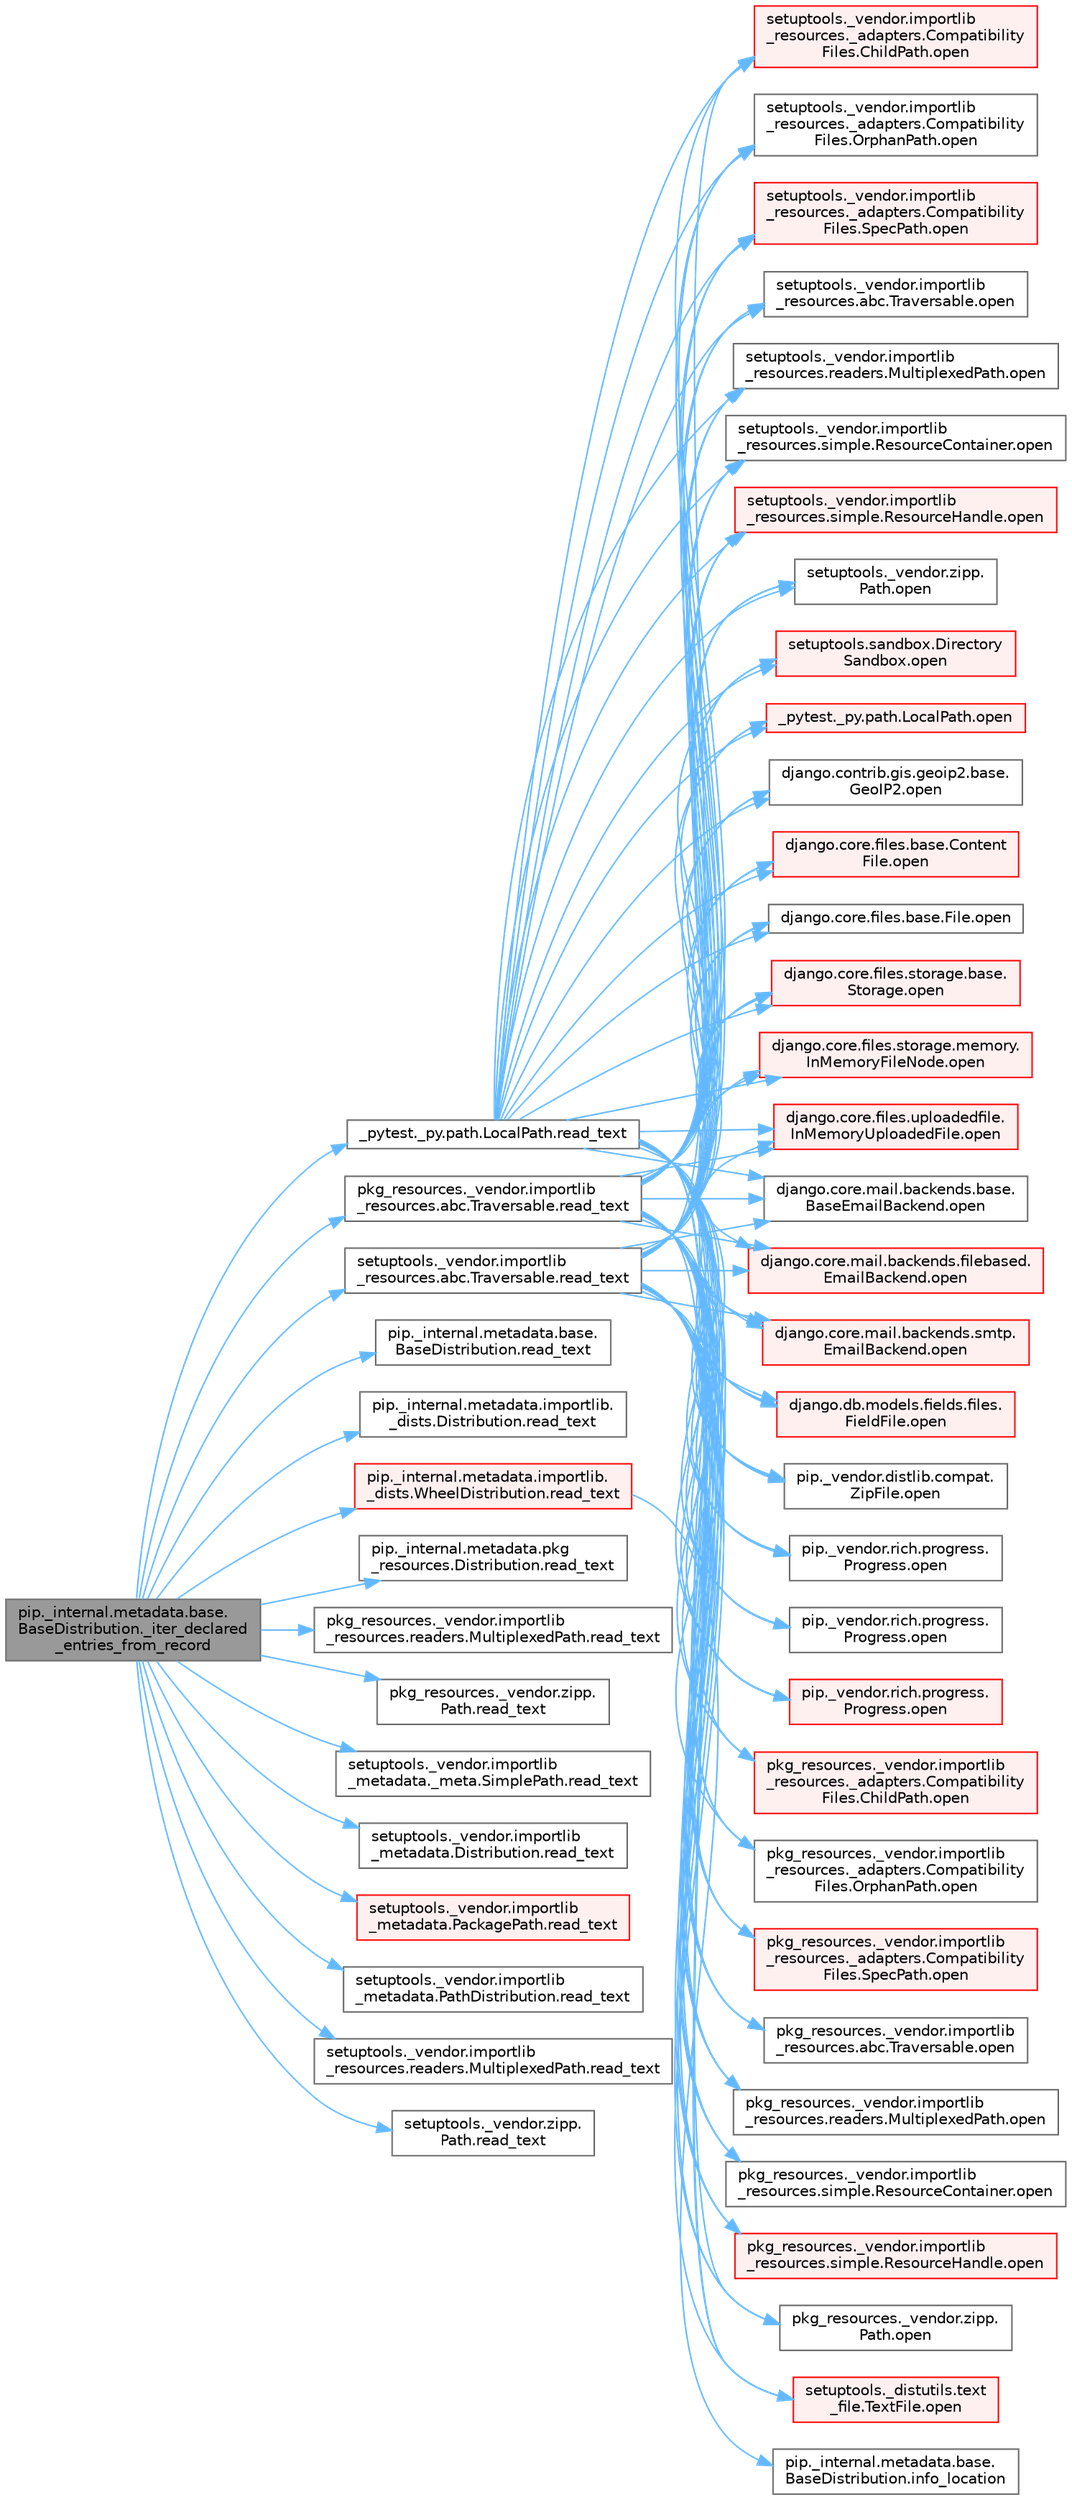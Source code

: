 digraph "pip._internal.metadata.base.BaseDistribution._iter_declared_entries_from_record"
{
 // LATEX_PDF_SIZE
  bgcolor="transparent";
  edge [fontname=Helvetica,fontsize=10,labelfontname=Helvetica,labelfontsize=10];
  node [fontname=Helvetica,fontsize=10,shape=box,height=0.2,width=0.4];
  rankdir="LR";
  Node1 [id="Node000001",label="pip._internal.metadata.base.\lBaseDistribution._iter_declared\l_entries_from_record",height=0.2,width=0.4,color="gray40", fillcolor="grey60", style="filled", fontcolor="black",tooltip=" "];
  Node1 -> Node2 [id="edge1_Node000001_Node000002",color="steelblue1",style="solid",tooltip=" "];
  Node2 [id="Node000002",label="_pytest._py.path.LocalPath.read_text",height=0.2,width=0.4,color="grey40", fillcolor="white", style="filled",URL="$class__pytest_1_1__py_1_1path_1_1_local_path.html#aea3efa14b998c32e27f6604263858398",tooltip=" "];
  Node2 -> Node3 [id="edge2_Node000002_Node000003",color="steelblue1",style="solid",tooltip=" "];
  Node3 [id="Node000003",label="_pytest._py.path.LocalPath.open",height=0.2,width=0.4,color="red", fillcolor="#FFF0F0", style="filled",URL="$class__pytest_1_1__py_1_1path_1_1_local_path.html#ac72dbda993b11dc52a738bfc6267dda0",tooltip=" "];
  Node2 -> Node27 [id="edge3_Node000002_Node000027",color="steelblue1",style="solid",tooltip=" "];
  Node27 [id="Node000027",label="django.contrib.gis.geoip2.base.\lGeoIP2.open",height=0.2,width=0.4,color="grey40", fillcolor="white", style="filled",URL="$classdjango_1_1contrib_1_1gis_1_1geoip2_1_1base_1_1_geo_i_p2.html#a39b20c40f1d3f4e4a37f9a4b8cd40e4d",tooltip=" "];
  Node2 -> Node28 [id="edge4_Node000002_Node000028",color="steelblue1",style="solid",tooltip=" "];
  Node28 [id="Node000028",label="django.core.files.base.Content\lFile.open",height=0.2,width=0.4,color="red", fillcolor="#FFF0F0", style="filled",URL="$classdjango_1_1core_1_1files_1_1base_1_1_content_file.html#a2d9c2fb349c078834c401c23b3b10250",tooltip=" "];
  Node2 -> Node258 [id="edge5_Node000002_Node000258",color="steelblue1",style="solid",tooltip=" "];
  Node258 [id="Node000258",label="django.core.files.base.File.open",height=0.2,width=0.4,color="grey40", fillcolor="white", style="filled",URL="$classdjango_1_1core_1_1files_1_1base_1_1_file.html#a77453efc21bb631b97bff9f6aff27eb1",tooltip=" "];
  Node2 -> Node259 [id="edge6_Node000002_Node000259",color="steelblue1",style="solid",tooltip=" "];
  Node259 [id="Node000259",label="django.core.files.storage.base.\lStorage.open",height=0.2,width=0.4,color="red", fillcolor="#FFF0F0", style="filled",URL="$classdjango_1_1core_1_1files_1_1storage_1_1base_1_1_storage.html#a83f5a2f19c0564c4a1732f88b32c4b49",tooltip=" "];
  Node2 -> Node397 [id="edge7_Node000002_Node000397",color="steelblue1",style="solid",tooltip=" "];
  Node397 [id="Node000397",label="django.core.files.storage.memory.\lInMemoryFileNode.open",height=0.2,width=0.4,color="red", fillcolor="#FFF0F0", style="filled",URL="$classdjango_1_1core_1_1files_1_1storage_1_1memory_1_1_in_memory_file_node.html#a5c6b58cc9c725338da58591f6c689798",tooltip=" "];
  Node2 -> Node401 [id="edge8_Node000002_Node000401",color="steelblue1",style="solid",tooltip=" "];
  Node401 [id="Node000401",label="django.core.files.uploadedfile.\lInMemoryUploadedFile.open",height=0.2,width=0.4,color="red", fillcolor="#FFF0F0", style="filled",URL="$classdjango_1_1core_1_1files_1_1uploadedfile_1_1_in_memory_uploaded_file.html#a7f211d59dc27d050a61d27ca2e0f5f40",tooltip=" "];
  Node2 -> Node402 [id="edge9_Node000002_Node000402",color="steelblue1",style="solid",tooltip=" "];
  Node402 [id="Node000402",label="django.core.mail.backends.base.\lBaseEmailBackend.open",height=0.2,width=0.4,color="grey40", fillcolor="white", style="filled",URL="$classdjango_1_1core_1_1mail_1_1backends_1_1base_1_1_base_email_backend.html#af6f1cc1a0a6e09c1461109c5dab1557b",tooltip=" "];
  Node2 -> Node403 [id="edge10_Node000002_Node000403",color="steelblue1",style="solid",tooltip=" "];
  Node403 [id="Node000403",label="django.core.mail.backends.filebased.\lEmailBackend.open",height=0.2,width=0.4,color="red", fillcolor="#FFF0F0", style="filled",URL="$classdjango_1_1core_1_1mail_1_1backends_1_1filebased_1_1_email_backend.html#acc1a9fd1f47e8c6b22587d70427d0bf9",tooltip=" "];
  Node2 -> Node404 [id="edge11_Node000002_Node000404",color="steelblue1",style="solid",tooltip=" "];
  Node404 [id="Node000404",label="django.core.mail.backends.smtp.\lEmailBackend.open",height=0.2,width=0.4,color="red", fillcolor="#FFF0F0", style="filled",URL="$classdjango_1_1core_1_1mail_1_1backends_1_1smtp_1_1_email_backend.html#a739b3a346c87c0fd9854f988b8a4dd3a",tooltip=" "];
  Node2 -> Node424 [id="edge12_Node000002_Node000424",color="steelblue1",style="solid",tooltip=" "];
  Node424 [id="Node000424",label="django.db.models.fields.files.\lFieldFile.open",height=0.2,width=0.4,color="red", fillcolor="#FFF0F0", style="filled",URL="$classdjango_1_1db_1_1models_1_1fields_1_1files_1_1_field_file.html#ac17332adacb50b3ff23da63ecbe5561f",tooltip=" "];
  Node2 -> Node944 [id="edge13_Node000002_Node000944",color="steelblue1",style="solid",tooltip=" "];
  Node944 [id="Node000944",label="pip._vendor.distlib.compat.\lZipFile.open",height=0.2,width=0.4,color="grey40", fillcolor="white", style="filled",URL="$classpip_1_1__vendor_1_1distlib_1_1compat_1_1_zip_file.html#a50609c5c9b216af3068c9c2881abdeda",tooltip=" "];
  Node2 -> Node945 [id="edge14_Node000002_Node000945",color="steelblue1",style="solid",tooltip=" "];
  Node945 [id="Node000945",label="pip._vendor.rich.progress.\lProgress.open",height=0.2,width=0.4,color="grey40", fillcolor="white", style="filled",URL="$classpip_1_1__vendor_1_1rich_1_1progress_1_1_progress.html#a4191cf7b2aa691672113b93721a54ec3",tooltip=" "];
  Node2 -> Node946 [id="edge15_Node000002_Node000946",color="steelblue1",style="solid",tooltip=" "];
  Node946 [id="Node000946",label="pip._vendor.rich.progress.\lProgress.open",height=0.2,width=0.4,color="grey40", fillcolor="white", style="filled",URL="$classpip_1_1__vendor_1_1rich_1_1progress_1_1_progress.html#a4311f481b1ced83aa9a73d40166f53c8",tooltip=" "];
  Node2 -> Node947 [id="edge16_Node000002_Node000947",color="steelblue1",style="solid",tooltip=" "];
  Node947 [id="Node000947",label="pip._vendor.rich.progress.\lProgress.open",height=0.2,width=0.4,color="red", fillcolor="#FFF0F0", style="filled",URL="$classpip_1_1__vendor_1_1rich_1_1progress_1_1_progress.html#a204bface9fc63d04e72844b751bcd8e3",tooltip=" "];
  Node2 -> Node2451 [id="edge17_Node000002_Node002451",color="steelblue1",style="solid",tooltip=" "];
  Node2451 [id="Node002451",label="pkg_resources._vendor.importlib\l_resources._adapters.Compatibility\lFiles.ChildPath.open",height=0.2,width=0.4,color="red", fillcolor="#FFF0F0", style="filled",URL="$classpkg__resources_1_1__vendor_1_1importlib__resources_1_1__adapters_1_1_compatibility_files_1_1_child_path.html#ab1f332324be2f6936683457a7326a7d8",tooltip=" "];
  Node2 -> Node2453 [id="edge18_Node000002_Node002453",color="steelblue1",style="solid",tooltip=" "];
  Node2453 [id="Node002453",label="pkg_resources._vendor.importlib\l_resources._adapters.Compatibility\lFiles.OrphanPath.open",height=0.2,width=0.4,color="grey40", fillcolor="white", style="filled",URL="$classpkg__resources_1_1__vendor_1_1importlib__resources_1_1__adapters_1_1_compatibility_files_1_1_orphan_path.html#ad2a41dfb5cde13b349bb44d4e8e6ae71",tooltip=" "];
  Node2 -> Node2454 [id="edge19_Node000002_Node002454",color="steelblue1",style="solid",tooltip=" "];
  Node2454 [id="Node002454",label="pkg_resources._vendor.importlib\l_resources._adapters.Compatibility\lFiles.SpecPath.open",height=0.2,width=0.4,color="red", fillcolor="#FFF0F0", style="filled",URL="$classpkg__resources_1_1__vendor_1_1importlib__resources_1_1__adapters_1_1_compatibility_files_1_1_spec_path.html#ac93bb25e446c29d87ac989f93afaa1d8",tooltip=" "];
  Node2 -> Node2455 [id="edge20_Node000002_Node002455",color="steelblue1",style="solid",tooltip=" "];
  Node2455 [id="Node002455",label="pkg_resources._vendor.importlib\l_resources.abc.Traversable.open",height=0.2,width=0.4,color="grey40", fillcolor="white", style="filled",URL="$classpkg__resources_1_1__vendor_1_1importlib__resources_1_1abc_1_1_traversable.html#a5438622e9f41acacf8b4899a341295f0",tooltip=" "];
  Node2 -> Node2456 [id="edge21_Node000002_Node002456",color="steelblue1",style="solid",tooltip=" "];
  Node2456 [id="Node002456",label="pkg_resources._vendor.importlib\l_resources.readers.MultiplexedPath.open",height=0.2,width=0.4,color="grey40", fillcolor="white", style="filled",URL="$classpkg__resources_1_1__vendor_1_1importlib__resources_1_1readers_1_1_multiplexed_path.html#ad59bf2137dac759a5d75f378375e5cef",tooltip=" "];
  Node2 -> Node2457 [id="edge22_Node000002_Node002457",color="steelblue1",style="solid",tooltip=" "];
  Node2457 [id="Node002457",label="pkg_resources._vendor.importlib\l_resources.simple.ResourceContainer.open",height=0.2,width=0.4,color="grey40", fillcolor="white", style="filled",URL="$classpkg__resources_1_1__vendor_1_1importlib__resources_1_1simple_1_1_resource_container.html#aee34c464d2049a22c346f2a99273c06e",tooltip=" "];
  Node2 -> Node2458 [id="edge23_Node000002_Node002458",color="steelblue1",style="solid",tooltip=" "];
  Node2458 [id="Node002458",label="pkg_resources._vendor.importlib\l_resources.simple.ResourceHandle.open",height=0.2,width=0.4,color="red", fillcolor="#FFF0F0", style="filled",URL="$classpkg__resources_1_1__vendor_1_1importlib__resources_1_1simple_1_1_resource_handle.html#a1544d084d2972991077975104f50d515",tooltip=" "];
  Node2 -> Node2459 [id="edge24_Node000002_Node002459",color="steelblue1",style="solid",tooltip=" "];
  Node2459 [id="Node002459",label="pkg_resources._vendor.zipp.\lPath.open",height=0.2,width=0.4,color="grey40", fillcolor="white", style="filled",URL="$classpkg__resources_1_1__vendor_1_1zipp_1_1_path.html#ad84d98ae680510e39d25336aa95b481c",tooltip=" "];
  Node2 -> Node2460 [id="edge25_Node000002_Node002460",color="steelblue1",style="solid",tooltip=" "];
  Node2460 [id="Node002460",label="setuptools._distutils.text\l_file.TextFile.open",height=0.2,width=0.4,color="red", fillcolor="#FFF0F0", style="filled",URL="$classsetuptools_1_1__distutils_1_1text__file_1_1_text_file.html#ab568abcef363b1b422cddfead42e68b2",tooltip=" "];
  Node2 -> Node2461 [id="edge26_Node000002_Node002461",color="steelblue1",style="solid",tooltip=" "];
  Node2461 [id="Node002461",label="setuptools._vendor.importlib\l_resources._adapters.Compatibility\lFiles.ChildPath.open",height=0.2,width=0.4,color="red", fillcolor="#FFF0F0", style="filled",URL="$classsetuptools_1_1__vendor_1_1importlib__resources_1_1__adapters_1_1_compatibility_files_1_1_child_path.html#abf8eeead4d2a3df60fec916086b03a17",tooltip=" "];
  Node2 -> Node2463 [id="edge27_Node000002_Node002463",color="steelblue1",style="solid",tooltip=" "];
  Node2463 [id="Node002463",label="setuptools._vendor.importlib\l_resources._adapters.Compatibility\lFiles.OrphanPath.open",height=0.2,width=0.4,color="grey40", fillcolor="white", style="filled",URL="$classsetuptools_1_1__vendor_1_1importlib__resources_1_1__adapters_1_1_compatibility_files_1_1_orphan_path.html#abbd65a2bd46e802bfc639e78175540a8",tooltip=" "];
  Node2 -> Node2464 [id="edge28_Node000002_Node002464",color="steelblue1",style="solid",tooltip=" "];
  Node2464 [id="Node002464",label="setuptools._vendor.importlib\l_resources._adapters.Compatibility\lFiles.SpecPath.open",height=0.2,width=0.4,color="red", fillcolor="#FFF0F0", style="filled",URL="$classsetuptools_1_1__vendor_1_1importlib__resources_1_1__adapters_1_1_compatibility_files_1_1_spec_path.html#af6b2df84b03ffa654b77ff6fae29d330",tooltip=" "];
  Node2 -> Node2465 [id="edge29_Node000002_Node002465",color="steelblue1",style="solid",tooltip=" "];
  Node2465 [id="Node002465",label="setuptools._vendor.importlib\l_resources.abc.Traversable.open",height=0.2,width=0.4,color="grey40", fillcolor="white", style="filled",URL="$classsetuptools_1_1__vendor_1_1importlib__resources_1_1abc_1_1_traversable.html#a535dd7358ee5c0d8eb2c6cfadf07e290",tooltip=" "];
  Node2 -> Node2466 [id="edge30_Node000002_Node002466",color="steelblue1",style="solid",tooltip=" "];
  Node2466 [id="Node002466",label="setuptools._vendor.importlib\l_resources.readers.MultiplexedPath.open",height=0.2,width=0.4,color="grey40", fillcolor="white", style="filled",URL="$classsetuptools_1_1__vendor_1_1importlib__resources_1_1readers_1_1_multiplexed_path.html#a2e2d5559186766fb3421749398286f16",tooltip=" "];
  Node2 -> Node2467 [id="edge31_Node000002_Node002467",color="steelblue1",style="solid",tooltip=" "];
  Node2467 [id="Node002467",label="setuptools._vendor.importlib\l_resources.simple.ResourceContainer.open",height=0.2,width=0.4,color="grey40", fillcolor="white", style="filled",URL="$classsetuptools_1_1__vendor_1_1importlib__resources_1_1simple_1_1_resource_container.html#a5552bf43402a6b26e3066d7c5f7c194e",tooltip=" "];
  Node2 -> Node2468 [id="edge32_Node000002_Node002468",color="steelblue1",style="solid",tooltip=" "];
  Node2468 [id="Node002468",label="setuptools._vendor.importlib\l_resources.simple.ResourceHandle.open",height=0.2,width=0.4,color="red", fillcolor="#FFF0F0", style="filled",URL="$classsetuptools_1_1__vendor_1_1importlib__resources_1_1simple_1_1_resource_handle.html#abbfb7b16f37e2ab8a50ba8b5f8259eea",tooltip=" "];
  Node2 -> Node2469 [id="edge33_Node000002_Node002469",color="steelblue1",style="solid",tooltip=" "];
  Node2469 [id="Node002469",label="setuptools._vendor.zipp.\lPath.open",height=0.2,width=0.4,color="grey40", fillcolor="white", style="filled",URL="$classsetuptools_1_1__vendor_1_1zipp_1_1_path.html#a53bba5396c4e641bfc3dcbd7b5c14042",tooltip=" "];
  Node2 -> Node2470 [id="edge34_Node000002_Node002470",color="steelblue1",style="solid",tooltip=" "];
  Node2470 [id="Node002470",label="setuptools.sandbox.Directory\lSandbox.open",height=0.2,width=0.4,color="red", fillcolor="#FFF0F0", style="filled",URL="$classsetuptools_1_1sandbox_1_1_directory_sandbox.html#a511d2b442bd19a4a6315c686aa9b3a42",tooltip=" "];
  Node1 -> Node389 [id="edge35_Node000001_Node000389",color="steelblue1",style="solid",tooltip=" "];
  Node389 [id="Node000389",label="pip._internal.metadata.base.\lBaseDistribution.read_text",height=0.2,width=0.4,color="grey40", fillcolor="white", style="filled",URL="$classpip_1_1__internal_1_1metadata_1_1base_1_1_base_distribution.html#aee8b95b847303b9f182a3e50fa87117b",tooltip=" "];
  Node1 -> Node390 [id="edge36_Node000001_Node000390",color="steelblue1",style="solid",tooltip=" "];
  Node390 [id="Node000390",label="pip._internal.metadata.importlib.\l_dists.Distribution.read_text",height=0.2,width=0.4,color="grey40", fillcolor="white", style="filled",URL="$classpip_1_1__internal_1_1metadata_1_1importlib_1_1__dists_1_1_distribution.html#a021582f7f44124b7bb65f852028af7b3",tooltip=" "];
  Node1 -> Node391 [id="edge37_Node000001_Node000391",color="steelblue1",style="solid",tooltip=" "];
  Node391 [id="Node000391",label="pip._internal.metadata.importlib.\l_dists.WheelDistribution.read_text",height=0.2,width=0.4,color="red", fillcolor="#FFF0F0", style="filled",URL="$classpip_1_1__internal_1_1metadata_1_1importlib_1_1__dists_1_1_wheel_distribution.html#aa3193bac38c166aa24bce971bf339d08",tooltip=" "];
  Node391 -> Node392 [id="edge38_Node000391_Node000392",color="steelblue1",style="solid",tooltip=" "];
  Node392 [id="Node000392",label="pip._internal.metadata.base.\lBaseDistribution.info_location",height=0.2,width=0.4,color="grey40", fillcolor="white", style="filled",URL="$classpip_1_1__internal_1_1metadata_1_1base_1_1_base_distribution.html#a56619abc0475c8d438b991f8d8e1a055",tooltip=" "];
  Node1 -> Node395 [id="edge39_Node000001_Node000395",color="steelblue1",style="solid",tooltip=" "];
  Node395 [id="Node000395",label="pip._internal.metadata.pkg\l_resources.Distribution.read_text",height=0.2,width=0.4,color="grey40", fillcolor="white", style="filled",URL="$classpip_1_1__internal_1_1metadata_1_1pkg__resources_1_1_distribution.html#a0cf924ce0fc51f545d24d00b1e62d304",tooltip=" "];
  Node1 -> Node396 [id="edge40_Node000001_Node000396",color="steelblue1",style="solid",tooltip=" "];
  Node396 [id="Node000396",label="pkg_resources._vendor.importlib\l_resources.abc.Traversable.read_text",height=0.2,width=0.4,color="grey40", fillcolor="white", style="filled",URL="$classpkg__resources_1_1__vendor_1_1importlib__resources_1_1abc_1_1_traversable.html#a2fa0982edeea4b5f1a38953c1d81f10b",tooltip=" "];
  Node396 -> Node3 [id="edge41_Node000396_Node000003",color="steelblue1",style="solid",tooltip=" "];
  Node396 -> Node27 [id="edge42_Node000396_Node000027",color="steelblue1",style="solid",tooltip=" "];
  Node396 -> Node28 [id="edge43_Node000396_Node000028",color="steelblue1",style="solid",tooltip=" "];
  Node396 -> Node258 [id="edge44_Node000396_Node000258",color="steelblue1",style="solid",tooltip=" "];
  Node396 -> Node259 [id="edge45_Node000396_Node000259",color="steelblue1",style="solid",tooltip=" "];
  Node396 -> Node397 [id="edge46_Node000396_Node000397",color="steelblue1",style="solid",tooltip=" "];
  Node396 -> Node401 [id="edge47_Node000396_Node000401",color="steelblue1",style="solid",tooltip=" "];
  Node396 -> Node402 [id="edge48_Node000396_Node000402",color="steelblue1",style="solid",tooltip=" "];
  Node396 -> Node403 [id="edge49_Node000396_Node000403",color="steelblue1",style="solid",tooltip=" "];
  Node396 -> Node404 [id="edge50_Node000396_Node000404",color="steelblue1",style="solid",tooltip=" "];
  Node396 -> Node424 [id="edge51_Node000396_Node000424",color="steelblue1",style="solid",tooltip=" "];
  Node396 -> Node944 [id="edge52_Node000396_Node000944",color="steelblue1",style="solid",tooltip=" "];
  Node396 -> Node945 [id="edge53_Node000396_Node000945",color="steelblue1",style="solid",tooltip=" "];
  Node396 -> Node946 [id="edge54_Node000396_Node000946",color="steelblue1",style="solid",tooltip=" "];
  Node396 -> Node947 [id="edge55_Node000396_Node000947",color="steelblue1",style="solid",tooltip=" "];
  Node396 -> Node2451 [id="edge56_Node000396_Node002451",color="steelblue1",style="solid",tooltip=" "];
  Node396 -> Node2453 [id="edge57_Node000396_Node002453",color="steelblue1",style="solid",tooltip=" "];
  Node396 -> Node2454 [id="edge58_Node000396_Node002454",color="steelblue1",style="solid",tooltip=" "];
  Node396 -> Node2455 [id="edge59_Node000396_Node002455",color="steelblue1",style="solid",tooltip=" "];
  Node396 -> Node2456 [id="edge60_Node000396_Node002456",color="steelblue1",style="solid",tooltip=" "];
  Node396 -> Node2457 [id="edge61_Node000396_Node002457",color="steelblue1",style="solid",tooltip=" "];
  Node396 -> Node2458 [id="edge62_Node000396_Node002458",color="steelblue1",style="solid",tooltip=" "];
  Node396 -> Node2459 [id="edge63_Node000396_Node002459",color="steelblue1",style="solid",tooltip=" "];
  Node396 -> Node2460 [id="edge64_Node000396_Node002460",color="steelblue1",style="solid",tooltip=" "];
  Node396 -> Node2461 [id="edge65_Node000396_Node002461",color="steelblue1",style="solid",tooltip=" "];
  Node396 -> Node2463 [id="edge66_Node000396_Node002463",color="steelblue1",style="solid",tooltip=" "];
  Node396 -> Node2464 [id="edge67_Node000396_Node002464",color="steelblue1",style="solid",tooltip=" "];
  Node396 -> Node2465 [id="edge68_Node000396_Node002465",color="steelblue1",style="solid",tooltip=" "];
  Node396 -> Node2466 [id="edge69_Node000396_Node002466",color="steelblue1",style="solid",tooltip=" "];
  Node396 -> Node2467 [id="edge70_Node000396_Node002467",color="steelblue1",style="solid",tooltip=" "];
  Node396 -> Node2468 [id="edge71_Node000396_Node002468",color="steelblue1",style="solid",tooltip=" "];
  Node396 -> Node2469 [id="edge72_Node000396_Node002469",color="steelblue1",style="solid",tooltip=" "];
  Node396 -> Node2470 [id="edge73_Node000396_Node002470",color="steelblue1",style="solid",tooltip=" "];
  Node1 -> Node820 [id="edge74_Node000001_Node000820",color="steelblue1",style="solid",tooltip=" "];
  Node820 [id="Node000820",label="pkg_resources._vendor.importlib\l_resources.readers.MultiplexedPath.read_text",height=0.2,width=0.4,color="grey40", fillcolor="white", style="filled",URL="$classpkg__resources_1_1__vendor_1_1importlib__resources_1_1readers_1_1_multiplexed_path.html#a8f849a312b90d152317d151463828cc3",tooltip=" "];
  Node1 -> Node821 [id="edge75_Node000001_Node000821",color="steelblue1",style="solid",tooltip=" "];
  Node821 [id="Node000821",label="pkg_resources._vendor.zipp.\lPath.read_text",height=0.2,width=0.4,color="grey40", fillcolor="white", style="filled",URL="$classpkg__resources_1_1__vendor_1_1zipp_1_1_path.html#ae61c0d791af6980df9f3a12d535e9bcd",tooltip=" "];
  Node1 -> Node822 [id="edge76_Node000001_Node000822",color="steelblue1",style="solid",tooltip=" "];
  Node822 [id="Node000822",label="setuptools._vendor.importlib\l_metadata._meta.SimplePath.read_text",height=0.2,width=0.4,color="grey40", fillcolor="white", style="filled",URL="$classsetuptools_1_1__vendor_1_1importlib__metadata_1_1__meta_1_1_simple_path.html#a84f0d195228a821cc844ea9f1b3f3449",tooltip=" "];
  Node1 -> Node823 [id="edge77_Node000001_Node000823",color="steelblue1",style="solid",tooltip=" "];
  Node823 [id="Node000823",label="setuptools._vendor.importlib\l_metadata.Distribution.read_text",height=0.2,width=0.4,color="grey40", fillcolor="white", style="filled",URL="$classsetuptools_1_1__vendor_1_1importlib__metadata_1_1_distribution.html#a23d47987a7e86daec1e89198d1daddea",tooltip=" "];
  Node1 -> Node824 [id="edge78_Node000001_Node000824",color="steelblue1",style="solid",tooltip=" "];
  Node824 [id="Node000824",label="setuptools._vendor.importlib\l_metadata.PackagePath.read_text",height=0.2,width=0.4,color="red", fillcolor="#FFF0F0", style="filled",URL="$classsetuptools_1_1__vendor_1_1importlib__metadata_1_1_package_path.html#a39242d72760bba73b008f298119b94fa",tooltip=" "];
  Node1 -> Node942 [id="edge79_Node000001_Node000942",color="steelblue1",style="solid",tooltip=" "];
  Node942 [id="Node000942",label="setuptools._vendor.importlib\l_metadata.PathDistribution.read_text",height=0.2,width=0.4,color="grey40", fillcolor="white", style="filled",URL="$classsetuptools_1_1__vendor_1_1importlib__metadata_1_1_path_distribution.html#a34fc3493bfea77a9ab9f49df52a40e4b",tooltip=" "];
  Node1 -> Node943 [id="edge80_Node000001_Node000943",color="steelblue1",style="solid",tooltip=" "];
  Node943 [id="Node000943",label="setuptools._vendor.importlib\l_resources.abc.Traversable.read_text",height=0.2,width=0.4,color="grey40", fillcolor="white", style="filled",URL="$classsetuptools_1_1__vendor_1_1importlib__resources_1_1abc_1_1_traversable.html#aee408e70fdcc58915b97b67f3dd981a3",tooltip=" "];
  Node943 -> Node3 [id="edge81_Node000943_Node000003",color="steelblue1",style="solid",tooltip=" "];
  Node943 -> Node27 [id="edge82_Node000943_Node000027",color="steelblue1",style="solid",tooltip=" "];
  Node943 -> Node28 [id="edge83_Node000943_Node000028",color="steelblue1",style="solid",tooltip=" "];
  Node943 -> Node258 [id="edge84_Node000943_Node000258",color="steelblue1",style="solid",tooltip=" "];
  Node943 -> Node259 [id="edge85_Node000943_Node000259",color="steelblue1",style="solid",tooltip=" "];
  Node943 -> Node397 [id="edge86_Node000943_Node000397",color="steelblue1",style="solid",tooltip=" "];
  Node943 -> Node401 [id="edge87_Node000943_Node000401",color="steelblue1",style="solid",tooltip=" "];
  Node943 -> Node402 [id="edge88_Node000943_Node000402",color="steelblue1",style="solid",tooltip=" "];
  Node943 -> Node403 [id="edge89_Node000943_Node000403",color="steelblue1",style="solid",tooltip=" "];
  Node943 -> Node404 [id="edge90_Node000943_Node000404",color="steelblue1",style="solid",tooltip=" "];
  Node943 -> Node424 [id="edge91_Node000943_Node000424",color="steelblue1",style="solid",tooltip=" "];
  Node943 -> Node944 [id="edge92_Node000943_Node000944",color="steelblue1",style="solid",tooltip=" "];
  Node943 -> Node945 [id="edge93_Node000943_Node000945",color="steelblue1",style="solid",tooltip=" "];
  Node943 -> Node946 [id="edge94_Node000943_Node000946",color="steelblue1",style="solid",tooltip=" "];
  Node943 -> Node947 [id="edge95_Node000943_Node000947",color="steelblue1",style="solid",tooltip=" "];
  Node943 -> Node2451 [id="edge96_Node000943_Node002451",color="steelblue1",style="solid",tooltip=" "];
  Node943 -> Node2453 [id="edge97_Node000943_Node002453",color="steelblue1",style="solid",tooltip=" "];
  Node943 -> Node2454 [id="edge98_Node000943_Node002454",color="steelblue1",style="solid",tooltip=" "];
  Node943 -> Node2455 [id="edge99_Node000943_Node002455",color="steelblue1",style="solid",tooltip=" "];
  Node943 -> Node2456 [id="edge100_Node000943_Node002456",color="steelblue1",style="solid",tooltip=" "];
  Node943 -> Node2457 [id="edge101_Node000943_Node002457",color="steelblue1",style="solid",tooltip=" "];
  Node943 -> Node2458 [id="edge102_Node000943_Node002458",color="steelblue1",style="solid",tooltip=" "];
  Node943 -> Node2459 [id="edge103_Node000943_Node002459",color="steelblue1",style="solid",tooltip=" "];
  Node943 -> Node2460 [id="edge104_Node000943_Node002460",color="steelblue1",style="solid",tooltip=" "];
  Node943 -> Node2461 [id="edge105_Node000943_Node002461",color="steelblue1",style="solid",tooltip=" "];
  Node943 -> Node2463 [id="edge106_Node000943_Node002463",color="steelblue1",style="solid",tooltip=" "];
  Node943 -> Node2464 [id="edge107_Node000943_Node002464",color="steelblue1",style="solid",tooltip=" "];
  Node943 -> Node2465 [id="edge108_Node000943_Node002465",color="steelblue1",style="solid",tooltip=" "];
  Node943 -> Node2466 [id="edge109_Node000943_Node002466",color="steelblue1",style="solid",tooltip=" "];
  Node943 -> Node2467 [id="edge110_Node000943_Node002467",color="steelblue1",style="solid",tooltip=" "];
  Node943 -> Node2468 [id="edge111_Node000943_Node002468",color="steelblue1",style="solid",tooltip=" "];
  Node943 -> Node2469 [id="edge112_Node000943_Node002469",color="steelblue1",style="solid",tooltip=" "];
  Node943 -> Node2470 [id="edge113_Node000943_Node002470",color="steelblue1",style="solid",tooltip=" "];
  Node1 -> Node4324 [id="edge114_Node000001_Node004324",color="steelblue1",style="solid",tooltip=" "];
  Node4324 [id="Node004324",label="setuptools._vendor.importlib\l_resources.readers.MultiplexedPath.read_text",height=0.2,width=0.4,color="grey40", fillcolor="white", style="filled",URL="$classsetuptools_1_1__vendor_1_1importlib__resources_1_1readers_1_1_multiplexed_path.html#a0518724e7903c8da431de10762e01692",tooltip=" "];
  Node1 -> Node4325 [id="edge115_Node000001_Node004325",color="steelblue1",style="solid",tooltip=" "];
  Node4325 [id="Node004325",label="setuptools._vendor.zipp.\lPath.read_text",height=0.2,width=0.4,color="grey40", fillcolor="white", style="filled",URL="$classsetuptools_1_1__vendor_1_1zipp_1_1_path.html#a795c8802cf3ce19b6c9cb6adc2374efd",tooltip=" "];
}

